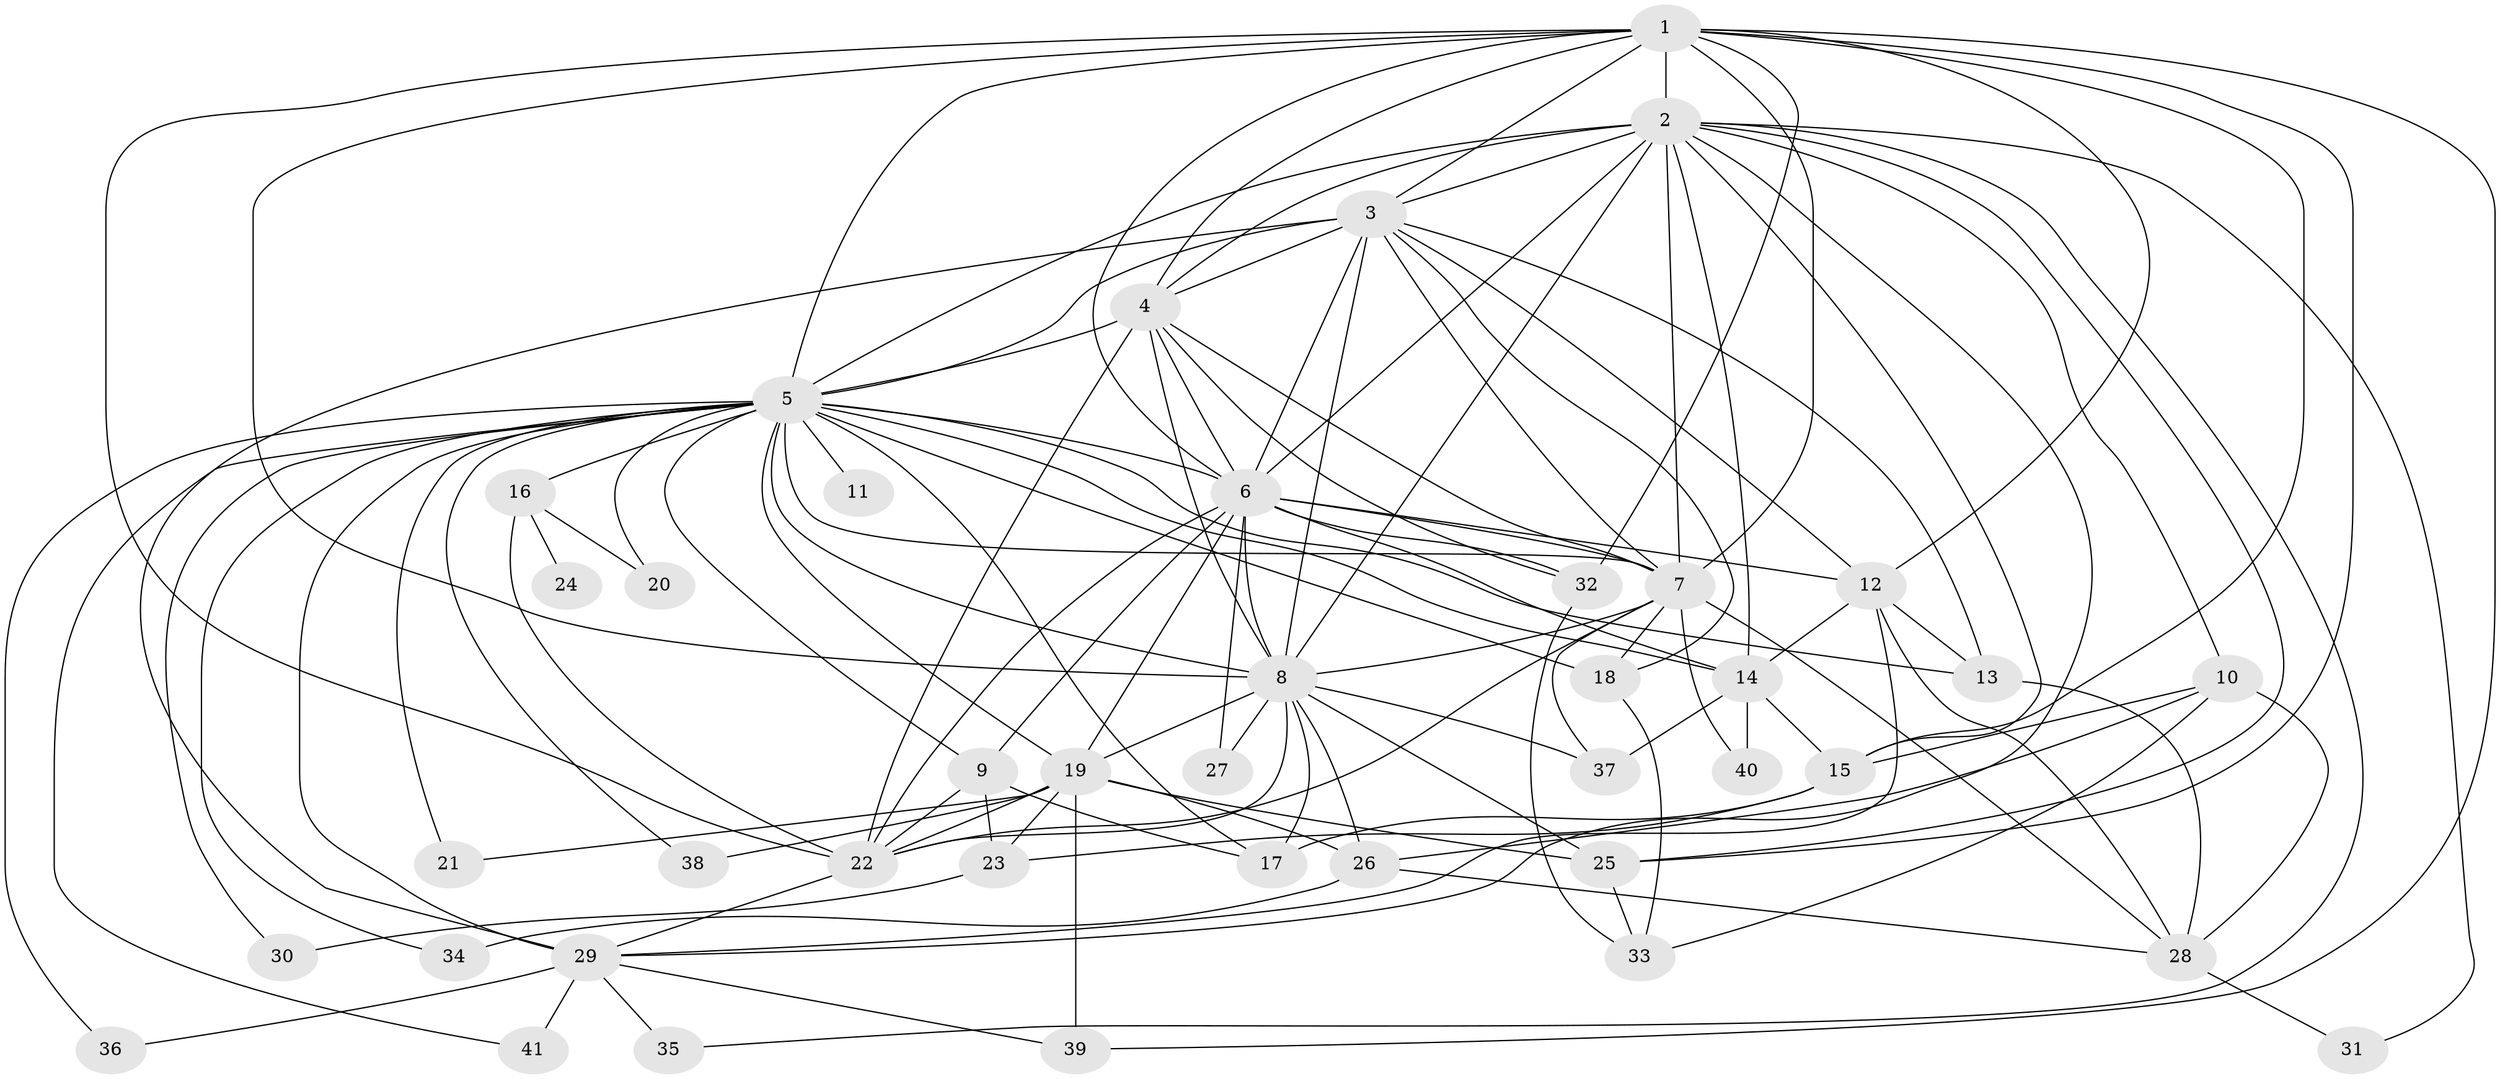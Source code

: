 // original degree distribution, {20: 0.019801980198019802, 13: 0.009900990099009901, 26: 0.009900990099009901, 24: 0.019801980198019802, 16: 0.019801980198019802, 21: 0.009900990099009901, 15: 0.009900990099009901, 4: 0.07920792079207921, 5: 0.0297029702970297, 6: 0.039603960396039604, 2: 0.5544554455445545, 3: 0.16831683168316833, 8: 0.019801980198019802, 9: 0.009900990099009901}
// Generated by graph-tools (version 1.1) at 2025/49/03/04/25 22:49:37]
// undirected, 41 vertices, 121 edges
graph export_dot {
  node [color=gray90,style=filled];
  1;
  2;
  3;
  4;
  5;
  6;
  7;
  8;
  9;
  10;
  11;
  12;
  13;
  14;
  15;
  16;
  17;
  18;
  19;
  20;
  21;
  22;
  23;
  24;
  25;
  26;
  27;
  28;
  29;
  30;
  31;
  32;
  33;
  34;
  35;
  36;
  37;
  38;
  39;
  40;
  41;
  1 -- 2 [weight=2.0];
  1 -- 3 [weight=1.0];
  1 -- 4 [weight=1.0];
  1 -- 5 [weight=4.0];
  1 -- 6 [weight=2.0];
  1 -- 7 [weight=2.0];
  1 -- 8 [weight=3.0];
  1 -- 12 [weight=5.0];
  1 -- 15 [weight=1.0];
  1 -- 22 [weight=1.0];
  1 -- 25 [weight=1.0];
  1 -- 32 [weight=2.0];
  1 -- 39 [weight=1.0];
  2 -- 3 [weight=1.0];
  2 -- 4 [weight=1.0];
  2 -- 5 [weight=2.0];
  2 -- 6 [weight=3.0];
  2 -- 7 [weight=1.0];
  2 -- 8 [weight=1.0];
  2 -- 10 [weight=1.0];
  2 -- 14 [weight=1.0];
  2 -- 15 [weight=2.0];
  2 -- 25 [weight=1.0];
  2 -- 29 [weight=1.0];
  2 -- 31 [weight=1.0];
  2 -- 35 [weight=1.0];
  3 -- 4 [weight=2.0];
  3 -- 5 [weight=2.0];
  3 -- 6 [weight=4.0];
  3 -- 7 [weight=1.0];
  3 -- 8 [weight=1.0];
  3 -- 12 [weight=1.0];
  3 -- 13 [weight=4.0];
  3 -- 18 [weight=1.0];
  3 -- 29 [weight=1.0];
  4 -- 5 [weight=2.0];
  4 -- 6 [weight=3.0];
  4 -- 7 [weight=1.0];
  4 -- 8 [weight=1.0];
  4 -- 22 [weight=13.0];
  4 -- 32 [weight=1.0];
  5 -- 6 [weight=4.0];
  5 -- 7 [weight=2.0];
  5 -- 8 [weight=4.0];
  5 -- 9 [weight=1.0];
  5 -- 11 [weight=1.0];
  5 -- 13 [weight=1.0];
  5 -- 14 [weight=1.0];
  5 -- 16 [weight=2.0];
  5 -- 17 [weight=1.0];
  5 -- 18 [weight=1.0];
  5 -- 19 [weight=2.0];
  5 -- 20 [weight=1.0];
  5 -- 21 [weight=1.0];
  5 -- 29 [weight=2.0];
  5 -- 30 [weight=1.0];
  5 -- 34 [weight=1.0];
  5 -- 36 [weight=1.0];
  5 -- 38 [weight=1.0];
  5 -- 41 [weight=1.0];
  6 -- 7 [weight=2.0];
  6 -- 8 [weight=2.0];
  6 -- 9 [weight=1.0];
  6 -- 12 [weight=1.0];
  6 -- 14 [weight=1.0];
  6 -- 19 [weight=1.0];
  6 -- 22 [weight=1.0];
  6 -- 27 [weight=2.0];
  6 -- 32 [weight=1.0];
  7 -- 8 [weight=1.0];
  7 -- 18 [weight=1.0];
  7 -- 22 [weight=1.0];
  7 -- 28 [weight=1.0];
  7 -- 37 [weight=1.0];
  7 -- 40 [weight=1.0];
  8 -- 17 [weight=3.0];
  8 -- 19 [weight=1.0];
  8 -- 22 [weight=4.0];
  8 -- 25 [weight=1.0];
  8 -- 26 [weight=1.0];
  8 -- 27 [weight=1.0];
  8 -- 37 [weight=2.0];
  9 -- 17 [weight=1.0];
  9 -- 22 [weight=1.0];
  9 -- 23 [weight=1.0];
  10 -- 15 [weight=1.0];
  10 -- 26 [weight=1.0];
  10 -- 28 [weight=1.0];
  10 -- 33 [weight=1.0];
  12 -- 13 [weight=1.0];
  12 -- 14 [weight=1.0];
  12 -- 28 [weight=1.0];
  12 -- 29 [weight=1.0];
  13 -- 28 [weight=1.0];
  14 -- 15 [weight=1.0];
  14 -- 37 [weight=1.0];
  14 -- 40 [weight=1.0];
  15 -- 17 [weight=1.0];
  15 -- 23 [weight=1.0];
  16 -- 20 [weight=1.0];
  16 -- 22 [weight=1.0];
  16 -- 24 [weight=1.0];
  18 -- 33 [weight=1.0];
  19 -- 21 [weight=1.0];
  19 -- 22 [weight=2.0];
  19 -- 23 [weight=1.0];
  19 -- 25 [weight=3.0];
  19 -- 26 [weight=2.0];
  19 -- 38 [weight=1.0];
  19 -- 39 [weight=1.0];
  22 -- 29 [weight=1.0];
  23 -- 30 [weight=1.0];
  25 -- 33 [weight=1.0];
  26 -- 28 [weight=1.0];
  26 -- 34 [weight=1.0];
  28 -- 31 [weight=1.0];
  29 -- 35 [weight=1.0];
  29 -- 36 [weight=1.0];
  29 -- 39 [weight=1.0];
  29 -- 41 [weight=1.0];
  32 -- 33 [weight=1.0];
}
